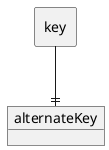 @startuml
allowmixing
skinparam linetype ortho

rectangle "key" as p1
object "alternateKey" as e
p1 --|| e
@enduml